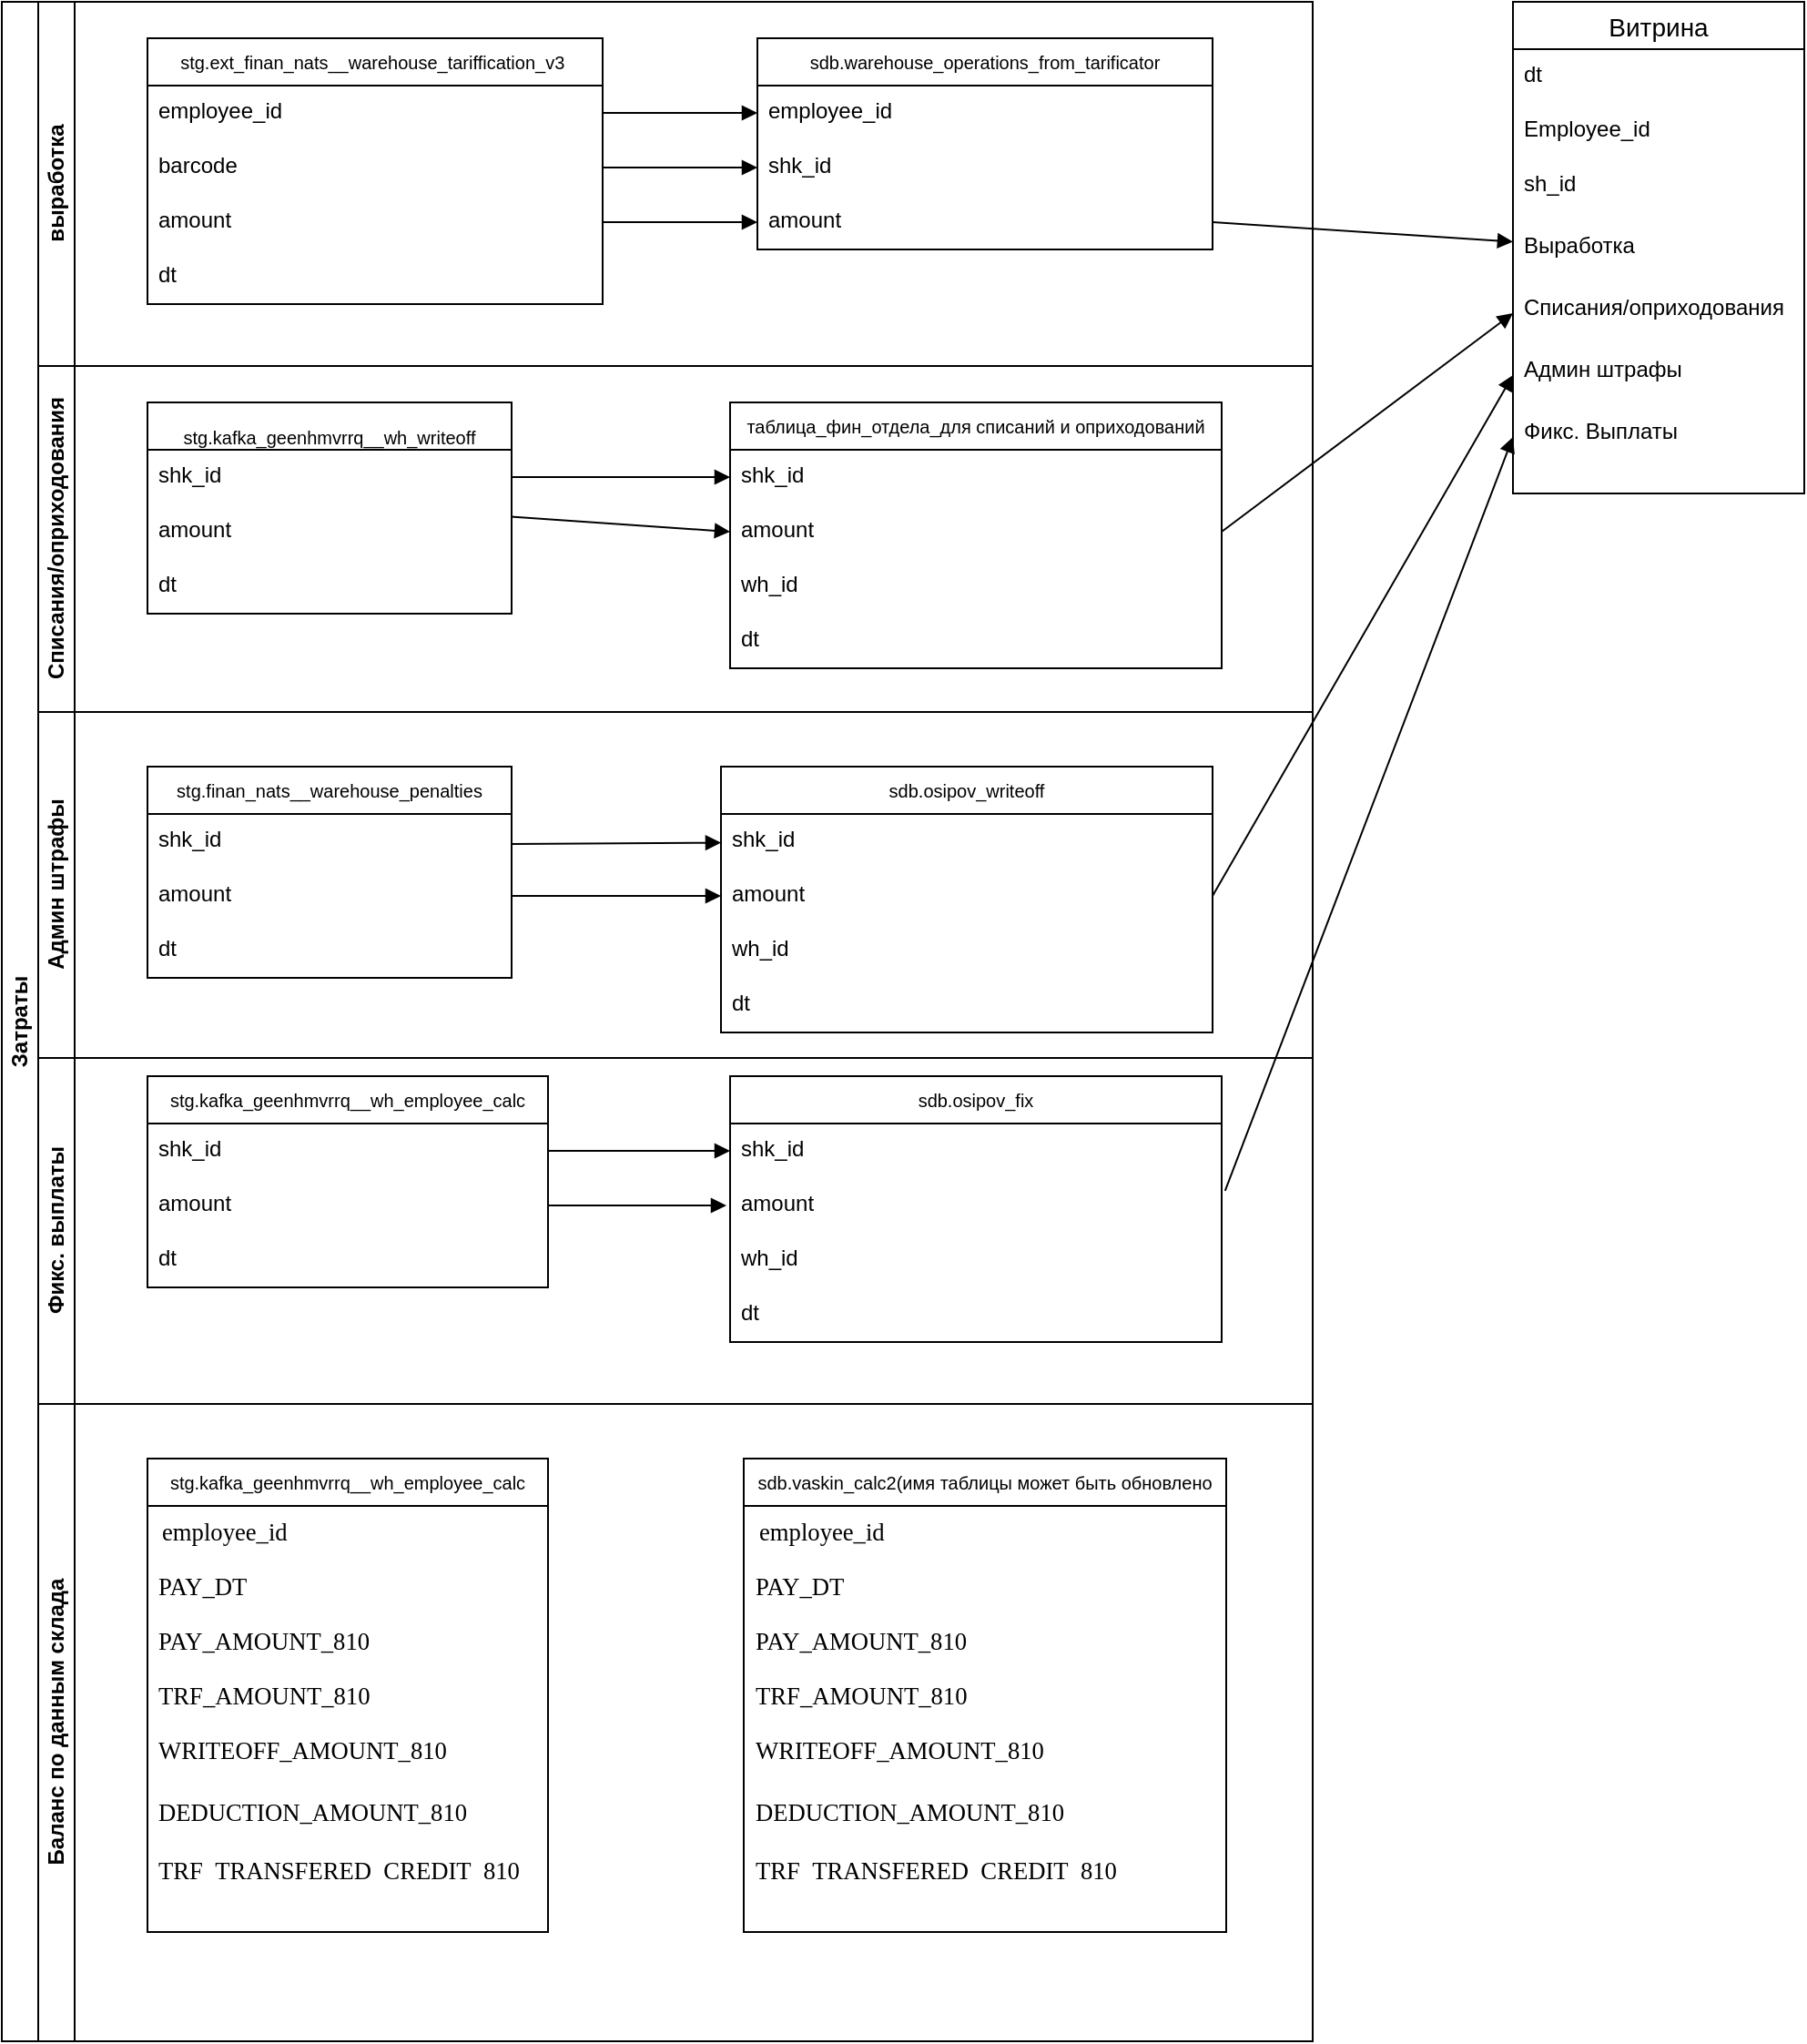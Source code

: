 <mxfile version="24.5.2" type="github">
  <diagram id="R2lEEEUBdFMjLlhIrx00" name="Page-1">
    <mxGraphModel dx="1179" dy="676" grid="1" gridSize="10" guides="1" tooltips="1" connect="1" arrows="1" fold="1" page="1" pageScale="1" pageWidth="850" pageHeight="1100" math="0" shadow="0" extFonts="Permanent Marker^https://fonts.googleapis.com/css?family=Permanent+Marker">
      <root>
        <mxCell id="0" />
        <mxCell id="1" parent="0" />
        <mxCell id="K0GeAyiJw5N1-BAhrHhz-19" value="Затраты" style="swimlane;html=1;childLayout=stackLayout;resizeParent=1;resizeParentMax=0;horizontal=0;startSize=20;horizontalStack=0;whiteSpace=wrap;" vertex="1" parent="1">
          <mxGeometry x="120" y="20" width="720" height="1120" as="geometry" />
        </mxCell>
        <mxCell id="K0GeAyiJw5N1-BAhrHhz-20" value="выработка" style="swimlane;html=1;startSize=20;horizontal=0;" vertex="1" parent="K0GeAyiJw5N1-BAhrHhz-19">
          <mxGeometry x="20" width="700" height="200" as="geometry" />
        </mxCell>
        <mxCell id="K0GeAyiJw5N1-BAhrHhz-23" value="stg.ext_finan_nats__warehouse_tariffication_v3 " style="swimlane;fontStyle=0;childLayout=stackLayout;horizontal=1;startSize=26;horizontalStack=0;resizeParent=1;resizeParentMax=0;resizeLast=0;collapsible=1;marginBottom=0;align=center;fontSize=10;" vertex="1" parent="K0GeAyiJw5N1-BAhrHhz-20">
          <mxGeometry x="60" y="20" width="250" height="146" as="geometry" />
        </mxCell>
        <mxCell id="K0GeAyiJw5N1-BAhrHhz-24" value="employee_id" style="text;strokeColor=none;fillColor=none;spacingLeft=4;spacingRight=4;overflow=hidden;rotatable=0;points=[[0,0.5],[1,0.5]];portConstraint=eastwest;fontSize=12;whiteSpace=wrap;html=1;" vertex="1" parent="K0GeAyiJw5N1-BAhrHhz-23">
          <mxGeometry y="26" width="250" height="30" as="geometry" />
        </mxCell>
        <mxCell id="K0GeAyiJw5N1-BAhrHhz-25" value="barcode" style="text;strokeColor=none;fillColor=none;spacingLeft=4;spacingRight=4;overflow=hidden;rotatable=0;points=[[0,0.5],[1,0.5]];portConstraint=eastwest;fontSize=12;whiteSpace=wrap;html=1;" vertex="1" parent="K0GeAyiJw5N1-BAhrHhz-23">
          <mxGeometry y="56" width="250" height="30" as="geometry" />
        </mxCell>
        <mxCell id="K0GeAyiJw5N1-BAhrHhz-26" value="amount" style="text;strokeColor=none;fillColor=none;spacingLeft=4;spacingRight=4;overflow=hidden;rotatable=0;points=[[0,0.5],[1,0.5]];portConstraint=eastwest;fontSize=12;whiteSpace=wrap;html=1;" vertex="1" parent="K0GeAyiJw5N1-BAhrHhz-23">
          <mxGeometry y="86" width="250" height="30" as="geometry" />
        </mxCell>
        <mxCell id="K0GeAyiJw5N1-BAhrHhz-58" value="dt" style="text;strokeColor=none;fillColor=none;spacingLeft=4;spacingRight=4;overflow=hidden;rotatable=0;points=[[0,0.5],[1,0.5]];portConstraint=eastwest;fontSize=12;whiteSpace=wrap;html=1;" vertex="1" parent="K0GeAyiJw5N1-BAhrHhz-23">
          <mxGeometry y="116" width="250" height="30" as="geometry" />
        </mxCell>
        <mxCell id="K0GeAyiJw5N1-BAhrHhz-35" value="sdb.warehouse_operations_from_tarificator" style="swimlane;fontStyle=0;childLayout=stackLayout;horizontal=1;startSize=26;horizontalStack=0;resizeParent=1;resizeParentMax=0;resizeLast=0;collapsible=1;marginBottom=0;align=center;fontSize=10;" vertex="1" parent="K0GeAyiJw5N1-BAhrHhz-20">
          <mxGeometry x="395" y="20" width="250" height="116" as="geometry" />
        </mxCell>
        <mxCell id="K0GeAyiJw5N1-BAhrHhz-36" value="employee_id" style="text;strokeColor=none;fillColor=none;spacingLeft=4;spacingRight=4;overflow=hidden;rotatable=0;points=[[0,0.5],[1,0.5]];portConstraint=eastwest;fontSize=12;whiteSpace=wrap;html=1;" vertex="1" parent="K0GeAyiJw5N1-BAhrHhz-35">
          <mxGeometry y="26" width="250" height="30" as="geometry" />
        </mxCell>
        <mxCell id="K0GeAyiJw5N1-BAhrHhz-37" value="shk_id" style="text;strokeColor=none;fillColor=none;spacingLeft=4;spacingRight=4;overflow=hidden;rotatable=0;points=[[0,0.5],[1,0.5]];portConstraint=eastwest;fontSize=12;whiteSpace=wrap;html=1;" vertex="1" parent="K0GeAyiJw5N1-BAhrHhz-35">
          <mxGeometry y="56" width="250" height="30" as="geometry" />
        </mxCell>
        <mxCell id="K0GeAyiJw5N1-BAhrHhz-38" value="amount" style="text;strokeColor=none;fillColor=none;spacingLeft=4;spacingRight=4;overflow=hidden;rotatable=0;points=[[0,0.5],[1,0.5]];portConstraint=eastwest;fontSize=12;whiteSpace=wrap;html=1;" vertex="1" parent="K0GeAyiJw5N1-BAhrHhz-35">
          <mxGeometry y="86" width="250" height="30" as="geometry" />
        </mxCell>
        <mxCell id="K0GeAyiJw5N1-BAhrHhz-39" value="" style="html=1;verticalAlign=bottom;endArrow=block;curved=0;rounded=0;" edge="1" parent="K0GeAyiJw5N1-BAhrHhz-20" source="K0GeAyiJw5N1-BAhrHhz-24" target="K0GeAyiJw5N1-BAhrHhz-36">
          <mxGeometry width="80" relative="1" as="geometry">
            <mxPoint x="310" y="60" as="sourcePoint" />
            <mxPoint x="390" y="60" as="targetPoint" />
          </mxGeometry>
        </mxCell>
        <mxCell id="K0GeAyiJw5N1-BAhrHhz-40" value="" style="html=1;verticalAlign=bottom;endArrow=block;curved=0;rounded=0;entryX=0;entryY=0.5;entryDx=0;entryDy=0;" edge="1" parent="K0GeAyiJw5N1-BAhrHhz-20" source="K0GeAyiJw5N1-BAhrHhz-25" target="K0GeAyiJw5N1-BAhrHhz-37">
          <mxGeometry width="80" relative="1" as="geometry">
            <mxPoint x="320" y="77.5" as="sourcePoint" />
            <mxPoint x="405" y="77.5" as="targetPoint" />
          </mxGeometry>
        </mxCell>
        <mxCell id="K0GeAyiJw5N1-BAhrHhz-41" value="" style="html=1;verticalAlign=bottom;endArrow=block;curved=0;rounded=0;" edge="1" parent="K0GeAyiJw5N1-BAhrHhz-20" source="K0GeAyiJw5N1-BAhrHhz-26" target="K0GeAyiJw5N1-BAhrHhz-38">
          <mxGeometry width="80" relative="1" as="geometry">
            <mxPoint x="320" y="101" as="sourcePoint" />
            <mxPoint x="405" y="101" as="targetPoint" />
          </mxGeometry>
        </mxCell>
        <mxCell id="K0GeAyiJw5N1-BAhrHhz-21" value="Списания/оприходования" style="swimlane;html=1;startSize=20;horizontal=0;" vertex="1" parent="K0GeAyiJw5N1-BAhrHhz-19">
          <mxGeometry x="20" y="200" width="700" height="190" as="geometry" />
        </mxCell>
        <mxCell id="K0GeAyiJw5N1-BAhrHhz-27" value="&#xa;  stg.kafka_geenhmvrrq__wh_writeoff" style="swimlane;fontStyle=0;childLayout=stackLayout;horizontal=1;startSize=26;horizontalStack=0;resizeParent=1;resizeParentMax=0;resizeLast=0;collapsible=1;marginBottom=0;align=center;fontSize=10;" vertex="1" parent="K0GeAyiJw5N1-BAhrHhz-21">
          <mxGeometry x="60" y="20" width="200" height="116" as="geometry" />
        </mxCell>
        <mxCell id="K0GeAyiJw5N1-BAhrHhz-28" value="shk_id" style="text;strokeColor=none;fillColor=none;spacingLeft=4;spacingRight=4;overflow=hidden;rotatable=0;points=[[0,0.5],[1,0.5]];portConstraint=eastwest;fontSize=12;whiteSpace=wrap;html=1;" vertex="1" parent="K0GeAyiJw5N1-BAhrHhz-27">
          <mxGeometry y="26" width="200" height="30" as="geometry" />
        </mxCell>
        <mxCell id="K0GeAyiJw5N1-BAhrHhz-29" value="amount" style="text;strokeColor=none;fillColor=none;spacingLeft=4;spacingRight=4;overflow=hidden;rotatable=0;points=[[0,0.5],[1,0.5]];portConstraint=eastwest;fontSize=12;whiteSpace=wrap;html=1;" vertex="1" parent="K0GeAyiJw5N1-BAhrHhz-27">
          <mxGeometry y="56" width="200" height="30" as="geometry" />
        </mxCell>
        <mxCell id="K0GeAyiJw5N1-BAhrHhz-59" value="dt" style="text;strokeColor=none;fillColor=none;spacingLeft=4;spacingRight=4;overflow=hidden;rotatable=0;points=[[0,0.5],[1,0.5]];portConstraint=eastwest;fontSize=12;whiteSpace=wrap;html=1;" vertex="1" parent="K0GeAyiJw5N1-BAhrHhz-27">
          <mxGeometry y="86" width="200" height="30" as="geometry" />
        </mxCell>
        <mxCell id="K0GeAyiJw5N1-BAhrHhz-42" value="таблица_фин_отдела_для списаний и оприходований" style="swimlane;fontStyle=0;childLayout=stackLayout;horizontal=1;startSize=26;horizontalStack=0;resizeParent=1;resizeParentMax=0;resizeLast=0;collapsible=1;marginBottom=0;align=center;fontSize=10;" vertex="1" parent="K0GeAyiJw5N1-BAhrHhz-21">
          <mxGeometry x="380" y="20" width="270" height="146" as="geometry" />
        </mxCell>
        <mxCell id="K0GeAyiJw5N1-BAhrHhz-43" value="shk_id" style="text;strokeColor=none;fillColor=none;spacingLeft=4;spacingRight=4;overflow=hidden;rotatable=0;points=[[0,0.5],[1,0.5]];portConstraint=eastwest;fontSize=12;whiteSpace=wrap;html=1;" vertex="1" parent="K0GeAyiJw5N1-BAhrHhz-42">
          <mxGeometry y="26" width="270" height="30" as="geometry" />
        </mxCell>
        <mxCell id="K0GeAyiJw5N1-BAhrHhz-46" value="amount" style="text;strokeColor=none;fillColor=none;spacingLeft=4;spacingRight=4;overflow=hidden;rotatable=0;points=[[0,0.5],[1,0.5]];portConstraint=eastwest;fontSize=12;whiteSpace=wrap;html=1;" vertex="1" parent="K0GeAyiJw5N1-BAhrHhz-42">
          <mxGeometry y="56" width="270" height="30" as="geometry" />
        </mxCell>
        <mxCell id="K0GeAyiJw5N1-BAhrHhz-66" value="wh_id" style="text;strokeColor=none;fillColor=none;spacingLeft=4;spacingRight=4;overflow=hidden;rotatable=0;points=[[0,0.5],[1,0.5]];portConstraint=eastwest;fontSize=12;whiteSpace=wrap;html=1;" vertex="1" parent="K0GeAyiJw5N1-BAhrHhz-42">
          <mxGeometry y="86" width="270" height="30" as="geometry" />
        </mxCell>
        <mxCell id="K0GeAyiJw5N1-BAhrHhz-98" value="dt" style="text;strokeColor=none;fillColor=none;spacingLeft=4;spacingRight=4;overflow=hidden;rotatable=0;points=[[0,0.5],[1,0.5]];portConstraint=eastwest;fontSize=12;whiteSpace=wrap;html=1;" vertex="1" parent="K0GeAyiJw5N1-BAhrHhz-42">
          <mxGeometry y="116" width="270" height="30" as="geometry" />
        </mxCell>
        <mxCell id="K0GeAyiJw5N1-BAhrHhz-50" value="" style="html=1;verticalAlign=bottom;endArrow=block;curved=0;rounded=0;entryX=0;entryY=0.5;entryDx=0;entryDy=0;" edge="1" parent="K0GeAyiJw5N1-BAhrHhz-21" source="K0GeAyiJw5N1-BAhrHhz-28" target="K0GeAyiJw5N1-BAhrHhz-43">
          <mxGeometry width="80" relative="1" as="geometry">
            <mxPoint x="270" y="62.5" as="sourcePoint" />
            <mxPoint x="355" y="62.5" as="targetPoint" />
          </mxGeometry>
        </mxCell>
        <mxCell id="K0GeAyiJw5N1-BAhrHhz-51" value="" style="html=1;verticalAlign=bottom;endArrow=block;curved=0;rounded=0;exitX=0.998;exitY=0.227;exitDx=0;exitDy=0;exitPerimeter=0;entryX=0;entryY=0.5;entryDx=0;entryDy=0;" edge="1" parent="K0GeAyiJw5N1-BAhrHhz-21" source="K0GeAyiJw5N1-BAhrHhz-29" target="K0GeAyiJw5N1-BAhrHhz-46">
          <mxGeometry width="80" relative="1" as="geometry">
            <mxPoint x="270" y="71" as="sourcePoint" />
            <mxPoint x="410" y="83" as="targetPoint" />
          </mxGeometry>
        </mxCell>
        <mxCell id="K0GeAyiJw5N1-BAhrHhz-22" value="Админ штрафы" style="swimlane;html=1;startSize=20;horizontal=0;" vertex="1" parent="K0GeAyiJw5N1-BAhrHhz-19">
          <mxGeometry x="20" y="390" width="700" height="190" as="geometry" />
        </mxCell>
        <mxCell id="K0GeAyiJw5N1-BAhrHhz-31" value="&#xa;  stg.finan_nats__warehouse_penalties&#xa;" style="swimlane;fontStyle=0;childLayout=stackLayout;horizontal=1;startSize=26;horizontalStack=0;resizeParent=1;resizeParentMax=0;resizeLast=0;collapsible=1;marginBottom=0;align=center;fontSize=10;" vertex="1" parent="K0GeAyiJw5N1-BAhrHhz-22">
          <mxGeometry x="60" y="30" width="200" height="116" as="geometry" />
        </mxCell>
        <mxCell id="K0GeAyiJw5N1-BAhrHhz-32" value="shk_id" style="text;strokeColor=none;fillColor=none;spacingLeft=4;spacingRight=4;overflow=hidden;rotatable=0;points=[[0,0.5],[1,0.5]];portConstraint=eastwest;fontSize=12;whiteSpace=wrap;html=1;" vertex="1" parent="K0GeAyiJw5N1-BAhrHhz-31">
          <mxGeometry y="26" width="200" height="30" as="geometry" />
        </mxCell>
        <mxCell id="K0GeAyiJw5N1-BAhrHhz-33" value="amount" style="text;strokeColor=none;fillColor=none;spacingLeft=4;spacingRight=4;overflow=hidden;rotatable=0;points=[[0,0.5],[1,0.5]];portConstraint=eastwest;fontSize=12;whiteSpace=wrap;html=1;" vertex="1" parent="K0GeAyiJw5N1-BAhrHhz-31">
          <mxGeometry y="56" width="200" height="30" as="geometry" />
        </mxCell>
        <mxCell id="K0GeAyiJw5N1-BAhrHhz-60" value="dt" style="text;strokeColor=none;fillColor=none;spacingLeft=4;spacingRight=4;overflow=hidden;rotatable=0;points=[[0,0.5],[1,0.5]];portConstraint=eastwest;fontSize=12;whiteSpace=wrap;html=1;" vertex="1" parent="K0GeAyiJw5N1-BAhrHhz-31">
          <mxGeometry y="86" width="200" height="30" as="geometry" />
        </mxCell>
        <mxCell id="K0GeAyiJw5N1-BAhrHhz-47" value="sdb.osipov_writeoff" style="swimlane;fontStyle=0;childLayout=stackLayout;horizontal=1;startSize=26;horizontalStack=0;resizeParent=1;resizeParentMax=0;resizeLast=0;collapsible=1;marginBottom=0;align=center;fontSize=10;" vertex="1" parent="K0GeAyiJw5N1-BAhrHhz-22">
          <mxGeometry x="375" y="30" width="270" height="146" as="geometry" />
        </mxCell>
        <mxCell id="K0GeAyiJw5N1-BAhrHhz-48" value="shk_id" style="text;strokeColor=none;fillColor=none;spacingLeft=4;spacingRight=4;overflow=hidden;rotatable=0;points=[[0,0.5],[1,0.5]];portConstraint=eastwest;fontSize=12;whiteSpace=wrap;html=1;" vertex="1" parent="K0GeAyiJw5N1-BAhrHhz-47">
          <mxGeometry y="26" width="270" height="30" as="geometry" />
        </mxCell>
        <mxCell id="K0GeAyiJw5N1-BAhrHhz-49" value="amount" style="text;strokeColor=none;fillColor=none;spacingLeft=4;spacingRight=4;overflow=hidden;rotatable=0;points=[[0,0.5],[1,0.5]];portConstraint=eastwest;fontSize=12;whiteSpace=wrap;html=1;" vertex="1" parent="K0GeAyiJw5N1-BAhrHhz-47">
          <mxGeometry y="56" width="270" height="30" as="geometry" />
        </mxCell>
        <mxCell id="K0GeAyiJw5N1-BAhrHhz-68" value="wh_id" style="text;strokeColor=none;fillColor=none;spacingLeft=4;spacingRight=4;overflow=hidden;rotatable=0;points=[[0,0.5],[1,0.5]];portConstraint=eastwest;fontSize=12;whiteSpace=wrap;html=1;" vertex="1" parent="K0GeAyiJw5N1-BAhrHhz-47">
          <mxGeometry y="86" width="270" height="30" as="geometry" />
        </mxCell>
        <mxCell id="K0GeAyiJw5N1-BAhrHhz-97" value="dt" style="text;strokeColor=none;fillColor=none;spacingLeft=4;spacingRight=4;overflow=hidden;rotatable=0;points=[[0,0.5],[1,0.5]];portConstraint=eastwest;fontSize=12;whiteSpace=wrap;html=1;" vertex="1" parent="K0GeAyiJw5N1-BAhrHhz-47">
          <mxGeometry y="116" width="270" height="30" as="geometry" />
        </mxCell>
        <mxCell id="K0GeAyiJw5N1-BAhrHhz-52" value="" style="html=1;verticalAlign=bottom;endArrow=block;curved=0;rounded=0;" edge="1" parent="K0GeAyiJw5N1-BAhrHhz-22" target="K0GeAyiJw5N1-BAhrHhz-48">
          <mxGeometry width="80" relative="1" as="geometry">
            <mxPoint x="260" y="72.5" as="sourcePoint" />
            <mxPoint x="370" y="73" as="targetPoint" />
          </mxGeometry>
        </mxCell>
        <mxCell id="K0GeAyiJw5N1-BAhrHhz-53" value="" style="html=1;verticalAlign=bottom;endArrow=block;curved=0;rounded=0;exitX=1;exitY=0.5;exitDx=0;exitDy=0;entryX=0;entryY=0.5;entryDx=0;entryDy=0;" edge="1" parent="K0GeAyiJw5N1-BAhrHhz-22" source="K0GeAyiJw5N1-BAhrHhz-33" target="K0GeAyiJw5N1-BAhrHhz-49">
          <mxGeometry width="80" relative="1" as="geometry">
            <mxPoint x="270" y="-97" as="sourcePoint" />
            <mxPoint x="390" y="-89" as="targetPoint" />
          </mxGeometry>
        </mxCell>
        <mxCell id="K0GeAyiJw5N1-BAhrHhz-67" value="Фикс. выплаты" style="swimlane;html=1;startSize=20;horizontal=0;" vertex="1" parent="K0GeAyiJw5N1-BAhrHhz-19">
          <mxGeometry x="20" y="580" width="700" height="190" as="geometry" />
        </mxCell>
        <mxCell id="K0GeAyiJw5N1-BAhrHhz-99" value="Баланс по данным склада" style="swimlane;html=1;startSize=20;horizontal=0;" vertex="1" parent="K0GeAyiJw5N1-BAhrHhz-19">
          <mxGeometry x="20" y="770" width="700" height="350" as="geometry" />
        </mxCell>
        <mxCell id="K0GeAyiJw5N1-BAhrHhz-110" value="sdb.vaskin_calc2(имя таблицы может быть обновлено" style="swimlane;fontStyle=0;childLayout=stackLayout;horizontal=1;startSize=26;horizontalStack=0;resizeParent=1;resizeParentMax=0;resizeLast=0;collapsible=1;marginBottom=0;align=center;fontSize=10;" vertex="1" parent="K0GeAyiJw5N1-BAhrHhz-99">
          <mxGeometry x="387.5" y="30" width="265" height="260" as="geometry" />
        </mxCell>
        <mxCell id="K0GeAyiJw5N1-BAhrHhz-111" value="&lt;div style=&quot;background-color:#ffffff;padding:0px 0px 0px 2px;&quot;&gt;&lt;div style=&quot;font-family: Consolas; font-size: 10pt; white-space: pre;&quot;&gt;&lt;p style=&quot;margin:0;&quot;&gt;employee_id &lt;/p&gt;&lt;p style=&quot;margin:0;&quot;&gt;&lt;br&gt;&lt;/p&gt;&lt;/div&gt;&lt;/div&gt;" style="text;strokeColor=none;fillColor=none;spacingLeft=4;spacingRight=4;overflow=hidden;rotatable=0;points=[[0,0.5],[1,0.5]];portConstraint=eastwest;fontSize=12;whiteSpace=wrap;html=1;" vertex="1" parent="K0GeAyiJw5N1-BAhrHhz-110">
          <mxGeometry y="26" width="265" height="30" as="geometry" />
        </mxCell>
        <mxCell id="K0GeAyiJw5N1-BAhrHhz-112" value="&lt;span style=&quot;font-family: Consolas; font-size: 13.333px; white-space: pre; background-color: rgb(255, 255, 255);&quot;&gt;PAY_DT&lt;/span&gt;" style="text;strokeColor=none;fillColor=none;spacingLeft=4;spacingRight=4;overflow=hidden;rotatable=0;points=[[0,0.5],[1,0.5]];portConstraint=eastwest;fontSize=12;whiteSpace=wrap;html=1;" vertex="1" parent="K0GeAyiJw5N1-BAhrHhz-110">
          <mxGeometry y="56" width="265" height="30" as="geometry" />
        </mxCell>
        <mxCell id="K0GeAyiJw5N1-BAhrHhz-113" value="&lt;span style=&quot;font-family: Consolas; font-size: 13.333px; white-space: pre; background-color: rgb(255, 255, 255);&quot;&gt;PAY_AMOUNT_810&lt;/span&gt;" style="text;strokeColor=none;fillColor=none;spacingLeft=4;spacingRight=4;overflow=hidden;rotatable=0;points=[[0,0.5],[1,0.5]];portConstraint=eastwest;fontSize=12;whiteSpace=wrap;html=1;" vertex="1" parent="K0GeAyiJw5N1-BAhrHhz-110">
          <mxGeometry y="86" width="265" height="30" as="geometry" />
        </mxCell>
        <mxCell id="K0GeAyiJw5N1-BAhrHhz-114" value="&lt;span style=&quot;font-family: Consolas; font-size: 13.333px; white-space: pre; background-color: rgb(255, 255, 255);&quot;&gt;TRF_AMOUNT_810&lt;/span&gt;" style="text;strokeColor=none;fillColor=none;spacingLeft=4;spacingRight=4;overflow=hidden;rotatable=0;points=[[0,0.5],[1,0.5]];portConstraint=eastwest;fontSize=12;whiteSpace=wrap;html=1;" vertex="1" parent="K0GeAyiJw5N1-BAhrHhz-110">
          <mxGeometry y="116" width="265" height="30" as="geometry" />
        </mxCell>
        <mxCell id="K0GeAyiJw5N1-BAhrHhz-115" value="&lt;span style=&quot;color: rgb(0, 0, 0); font-family: Consolas; font-size: 13.333px; font-style: normal; font-variant-ligatures: normal; font-variant-caps: normal; font-weight: 400; letter-spacing: normal; orphans: 2; text-align: left; text-indent: 0px; text-transform: none; widows: 2; word-spacing: 0px; -webkit-text-stroke-width: 0px; white-space: pre; background-color: rgb(255, 255, 255); text-decoration-thickness: initial; text-decoration-style: initial; text-decoration-color: initial; display: inline !important; float: none;&quot;&gt;WRITEOFF_AMOUNT_810&lt;/span&gt;" style="text;strokeColor=none;fillColor=none;spacingLeft=4;spacingRight=4;overflow=hidden;rotatable=0;points=[[0,0.5],[1,0.5]];portConstraint=eastwest;fontSize=12;whiteSpace=wrap;html=1;" vertex="1" parent="K0GeAyiJw5N1-BAhrHhz-110">
          <mxGeometry y="146" width="265" height="34" as="geometry" />
        </mxCell>
        <mxCell id="K0GeAyiJw5N1-BAhrHhz-116" value="&lt;span style=&quot;font-family: Consolas; font-size: 13.333px; white-space: pre; background-color: rgb(255, 255, 255);&quot;&gt;DEDUCTION_AMOUNT_810&lt;/span&gt;" style="text;strokeColor=none;fillColor=none;spacingLeft=4;spacingRight=4;overflow=hidden;rotatable=0;points=[[0,0.5],[1,0.5]];portConstraint=eastwest;fontSize=12;whiteSpace=wrap;html=1;" vertex="1" parent="K0GeAyiJw5N1-BAhrHhz-110">
          <mxGeometry y="180" width="265" height="32" as="geometry" />
        </mxCell>
        <mxCell id="K0GeAyiJw5N1-BAhrHhz-117" value="&lt;span style=&quot;font-family: Consolas; font-size: 13.333px; white-space: pre; background-color: rgb(255, 255, 255);&quot;&gt;TRF_TRANSFERED_CREDIT_810&lt;/span&gt;" style="text;strokeColor=none;fillColor=none;spacingLeft=4;spacingRight=4;overflow=hidden;rotatable=0;points=[[0,0.5],[1,0.5]];portConstraint=eastwest;fontSize=12;whiteSpace=wrap;html=1;" vertex="1" parent="K0GeAyiJw5N1-BAhrHhz-110">
          <mxGeometry y="212" width="265" height="16" as="geometry" />
        </mxCell>
        <mxCell id="K0GeAyiJw5N1-BAhrHhz-118" style="text;strokeColor=none;fillColor=none;spacingLeft=4;spacingRight=4;overflow=hidden;rotatable=0;points=[[0,0.5],[1,0.5]];portConstraint=eastwest;fontSize=12;whiteSpace=wrap;html=1;" vertex="1" parent="K0GeAyiJw5N1-BAhrHhz-110">
          <mxGeometry y="228" width="265" height="16" as="geometry" />
        </mxCell>
        <mxCell id="K0GeAyiJw5N1-BAhrHhz-119" style="text;strokeColor=none;fillColor=none;spacingLeft=4;spacingRight=4;overflow=hidden;rotatable=0;points=[[0,0.5],[1,0.5]];portConstraint=eastwest;fontSize=12;whiteSpace=wrap;html=1;" vertex="1" parent="K0GeAyiJw5N1-BAhrHhz-110">
          <mxGeometry y="244" width="265" height="16" as="geometry" />
        </mxCell>
        <mxCell id="K0GeAyiJw5N1-BAhrHhz-54" value="Витрина" style="swimlane;fontStyle=0;childLayout=stackLayout;horizontal=1;startSize=26;horizontalStack=0;resizeParent=1;resizeParentMax=0;resizeLast=0;collapsible=1;marginBottom=0;align=center;fontSize=14;" vertex="1" parent="1">
          <mxGeometry x="950" y="20" width="160" height="270" as="geometry" />
        </mxCell>
        <mxCell id="K0GeAyiJw5N1-BAhrHhz-55" value="dt" style="text;strokeColor=none;fillColor=none;spacingLeft=4;spacingRight=4;overflow=hidden;rotatable=0;points=[[0,0.5],[1,0.5]];portConstraint=eastwest;fontSize=12;whiteSpace=wrap;html=1;" vertex="1" parent="K0GeAyiJw5N1-BAhrHhz-54">
          <mxGeometry y="26" width="160" height="30" as="geometry" />
        </mxCell>
        <mxCell id="K0GeAyiJw5N1-BAhrHhz-56" value="Employee_id" style="text;strokeColor=none;fillColor=none;spacingLeft=4;spacingRight=4;overflow=hidden;rotatable=0;points=[[0,0.5],[1,0.5]];portConstraint=eastwest;fontSize=12;whiteSpace=wrap;html=1;" vertex="1" parent="K0GeAyiJw5N1-BAhrHhz-54">
          <mxGeometry y="56" width="160" height="30" as="geometry" />
        </mxCell>
        <mxCell id="K0GeAyiJw5N1-BAhrHhz-57" value="sh_id" style="text;strokeColor=none;fillColor=none;spacingLeft=4;spacingRight=4;overflow=hidden;rotatable=0;points=[[0,0.5],[1,0.5]];portConstraint=eastwest;fontSize=12;whiteSpace=wrap;html=1;" vertex="1" parent="K0GeAyiJw5N1-BAhrHhz-54">
          <mxGeometry y="86" width="160" height="34" as="geometry" />
        </mxCell>
        <mxCell id="K0GeAyiJw5N1-BAhrHhz-63" value="Выработка" style="text;strokeColor=none;fillColor=none;spacingLeft=4;spacingRight=4;overflow=hidden;rotatable=0;points=[[0,0.5],[1,0.5]];portConstraint=eastwest;fontSize=12;whiteSpace=wrap;html=1;" vertex="1" parent="K0GeAyiJw5N1-BAhrHhz-54">
          <mxGeometry y="120" width="160" height="34" as="geometry" />
        </mxCell>
        <mxCell id="K0GeAyiJw5N1-BAhrHhz-64" value="Списания/оприходования" style="text;strokeColor=none;fillColor=none;spacingLeft=4;spacingRight=4;overflow=hidden;rotatable=0;points=[[0,0.5],[1,0.5]];portConstraint=eastwest;fontSize=12;whiteSpace=wrap;html=1;" vertex="1" parent="K0GeAyiJw5N1-BAhrHhz-54">
          <mxGeometry y="154" width="160" height="34" as="geometry" />
        </mxCell>
        <mxCell id="K0GeAyiJw5N1-BAhrHhz-86" value="Админ штрафы" style="text;strokeColor=none;fillColor=none;spacingLeft=4;spacingRight=4;overflow=hidden;rotatable=0;points=[[0,0.5],[1,0.5]];portConstraint=eastwest;fontSize=12;whiteSpace=wrap;html=1;" vertex="1" parent="K0GeAyiJw5N1-BAhrHhz-54">
          <mxGeometry y="188" width="160" height="34" as="geometry" />
        </mxCell>
        <mxCell id="K0GeAyiJw5N1-BAhrHhz-74" value="Фикс. Выплаты" style="text;strokeColor=none;fillColor=none;spacingLeft=4;spacingRight=4;overflow=hidden;rotatable=0;points=[[0,0.5],[1,0.5]];portConstraint=eastwest;fontSize=12;whiteSpace=wrap;html=1;" vertex="1" parent="K0GeAyiJw5N1-BAhrHhz-54">
          <mxGeometry y="222" width="160" height="34" as="geometry" />
        </mxCell>
        <mxCell id="K0GeAyiJw5N1-BAhrHhz-73" style="text;strokeColor=none;fillColor=none;spacingLeft=4;spacingRight=4;overflow=hidden;rotatable=0;points=[[0,0.5],[1,0.5]];portConstraint=eastwest;fontSize=12;whiteSpace=wrap;html=1;" vertex="1" parent="K0GeAyiJw5N1-BAhrHhz-54">
          <mxGeometry y="256" width="160" height="14" as="geometry" />
        </mxCell>
        <mxCell id="K0GeAyiJw5N1-BAhrHhz-69" value="stg.kafka_geenhmvrrq__wh_employee_calc" style="swimlane;fontStyle=0;childLayout=stackLayout;horizontal=1;startSize=26;horizontalStack=0;resizeParent=1;resizeParentMax=0;resizeLast=0;collapsible=1;marginBottom=0;align=center;fontSize=10;" vertex="1" parent="1">
          <mxGeometry x="200" y="610" width="220" height="116" as="geometry" />
        </mxCell>
        <mxCell id="K0GeAyiJw5N1-BAhrHhz-70" value="shk_id" style="text;strokeColor=none;fillColor=none;spacingLeft=4;spacingRight=4;overflow=hidden;rotatable=0;points=[[0,0.5],[1,0.5]];portConstraint=eastwest;fontSize=12;whiteSpace=wrap;html=1;" vertex="1" parent="K0GeAyiJw5N1-BAhrHhz-69">
          <mxGeometry y="26" width="220" height="30" as="geometry" />
        </mxCell>
        <mxCell id="K0GeAyiJw5N1-BAhrHhz-71" value="amount" style="text;strokeColor=none;fillColor=none;spacingLeft=4;spacingRight=4;overflow=hidden;rotatable=0;points=[[0,0.5],[1,0.5]];portConstraint=eastwest;fontSize=12;whiteSpace=wrap;html=1;" vertex="1" parent="K0GeAyiJw5N1-BAhrHhz-69">
          <mxGeometry y="56" width="220" height="30" as="geometry" />
        </mxCell>
        <mxCell id="K0GeAyiJw5N1-BAhrHhz-72" value="dt" style="text;strokeColor=none;fillColor=none;spacingLeft=4;spacingRight=4;overflow=hidden;rotatable=0;points=[[0,0.5],[1,0.5]];portConstraint=eastwest;fontSize=12;whiteSpace=wrap;html=1;" vertex="1" parent="K0GeAyiJw5N1-BAhrHhz-69">
          <mxGeometry y="86" width="220" height="30" as="geometry" />
        </mxCell>
        <mxCell id="K0GeAyiJw5N1-BAhrHhz-84" value="" style="html=1;verticalAlign=bottom;endArrow=block;curved=0;rounded=0;exitX=1;exitY=0.5;exitDx=0;exitDy=0;" edge="1" parent="1" source="K0GeAyiJw5N1-BAhrHhz-38" target="K0GeAyiJw5N1-BAhrHhz-63">
          <mxGeometry width="80" relative="1" as="geometry">
            <mxPoint x="460" y="151" as="sourcePoint" />
            <mxPoint x="545" y="151" as="targetPoint" />
          </mxGeometry>
        </mxCell>
        <mxCell id="K0GeAyiJw5N1-BAhrHhz-85" value="" style="html=1;verticalAlign=bottom;endArrow=block;curved=0;rounded=0;entryX=0;entryY=0.5;entryDx=0;entryDy=0;exitX=1;exitY=0.5;exitDx=0;exitDy=0;" edge="1" parent="1" source="K0GeAyiJw5N1-BAhrHhz-46" target="K0GeAyiJw5N1-BAhrHhz-64">
          <mxGeometry width="80" relative="1" as="geometry">
            <mxPoint x="795" y="151" as="sourcePoint" />
            <mxPoint x="1160" y="164" as="targetPoint" />
          </mxGeometry>
        </mxCell>
        <mxCell id="K0GeAyiJw5N1-BAhrHhz-87" value="" style="html=1;verticalAlign=bottom;endArrow=block;curved=0;rounded=0;entryX=0;entryY=0.5;entryDx=0;entryDy=0;exitX=1;exitY=0.5;exitDx=0;exitDy=0;" edge="1" parent="1" source="K0GeAyiJw5N1-BAhrHhz-49" target="K0GeAyiJw5N1-BAhrHhz-86">
          <mxGeometry width="80" relative="1" as="geometry">
            <mxPoint x="800" y="321" as="sourcePoint" />
            <mxPoint x="1160" y="201" as="targetPoint" />
          </mxGeometry>
        </mxCell>
        <mxCell id="K0GeAyiJw5N1-BAhrHhz-88" value="sdb.osipov_fix" style="swimlane;fontStyle=0;childLayout=stackLayout;horizontal=1;startSize=26;horizontalStack=0;resizeParent=1;resizeParentMax=0;resizeLast=0;collapsible=1;marginBottom=0;align=center;fontSize=10;" vertex="1" parent="1">
          <mxGeometry x="520" y="610" width="270" height="146" as="geometry" />
        </mxCell>
        <mxCell id="K0GeAyiJw5N1-BAhrHhz-89" value="shk_id" style="text;strokeColor=none;fillColor=none;spacingLeft=4;spacingRight=4;overflow=hidden;rotatable=0;points=[[0,0.5],[1,0.5]];portConstraint=eastwest;fontSize=12;whiteSpace=wrap;html=1;" vertex="1" parent="K0GeAyiJw5N1-BAhrHhz-88">
          <mxGeometry y="26" width="270" height="30" as="geometry" />
        </mxCell>
        <mxCell id="K0GeAyiJw5N1-BAhrHhz-90" value="amount" style="text;strokeColor=none;fillColor=none;spacingLeft=4;spacingRight=4;overflow=hidden;rotatable=0;points=[[0,0.5],[1,0.5]];portConstraint=eastwest;fontSize=12;whiteSpace=wrap;html=1;" vertex="1" parent="K0GeAyiJw5N1-BAhrHhz-88">
          <mxGeometry y="56" width="270" height="30" as="geometry" />
        </mxCell>
        <mxCell id="K0GeAyiJw5N1-BAhrHhz-91" value="wh_id" style="text;strokeColor=none;fillColor=none;spacingLeft=4;spacingRight=4;overflow=hidden;rotatable=0;points=[[0,0.5],[1,0.5]];portConstraint=eastwest;fontSize=12;whiteSpace=wrap;html=1;" vertex="1" parent="K0GeAyiJw5N1-BAhrHhz-88">
          <mxGeometry y="86" width="270" height="30" as="geometry" />
        </mxCell>
        <mxCell id="K0GeAyiJw5N1-BAhrHhz-96" value="dt" style="text;strokeColor=none;fillColor=none;spacingLeft=4;spacingRight=4;overflow=hidden;rotatable=0;points=[[0,0.5],[1,0.5]];portConstraint=eastwest;fontSize=12;whiteSpace=wrap;html=1;" vertex="1" parent="K0GeAyiJw5N1-BAhrHhz-88">
          <mxGeometry y="116" width="270" height="30" as="geometry" />
        </mxCell>
        <mxCell id="K0GeAyiJw5N1-BAhrHhz-93" value="" style="html=1;verticalAlign=bottom;endArrow=block;curved=0;rounded=0;entryX=0;entryY=0.5;entryDx=0;entryDy=0;exitX=1.007;exitY=0.231;exitDx=0;exitDy=0;exitPerimeter=0;" edge="1" parent="1" source="K0GeAyiJw5N1-BAhrHhz-90" target="K0GeAyiJw5N1-BAhrHhz-74">
          <mxGeometry width="80" relative="1" as="geometry">
            <mxPoint x="795" y="521" as="sourcePoint" />
            <mxPoint x="1160" y="235" as="targetPoint" />
          </mxGeometry>
        </mxCell>
        <mxCell id="K0GeAyiJw5N1-BAhrHhz-94" value="" style="html=1;verticalAlign=bottom;endArrow=block;curved=0;rounded=0;entryX=0;entryY=0.5;entryDx=0;entryDy=0;" edge="1" parent="1" source="K0GeAyiJw5N1-BAhrHhz-70" target="K0GeAyiJw5N1-BAhrHhz-89">
          <mxGeometry width="80" relative="1" as="geometry">
            <mxPoint x="410" y="521" as="sourcePoint" />
            <mxPoint x="525" y="521" as="targetPoint" />
            <Array as="points" />
          </mxGeometry>
        </mxCell>
        <mxCell id="K0GeAyiJw5N1-BAhrHhz-95" value="" style="html=1;verticalAlign=bottom;endArrow=block;curved=0;rounded=0;" edge="1" parent="1" source="K0GeAyiJw5N1-BAhrHhz-71">
          <mxGeometry width="80" relative="1" as="geometry">
            <mxPoint x="430" y="661" as="sourcePoint" />
            <mxPoint x="518" y="681" as="targetPoint" />
            <Array as="points" />
          </mxGeometry>
        </mxCell>
        <mxCell id="K0GeAyiJw5N1-BAhrHhz-100" value="stg.kafka_geenhmvrrq__wh_employee_calc" style="swimlane;fontStyle=0;childLayout=stackLayout;horizontal=1;startSize=26;horizontalStack=0;resizeParent=1;resizeParentMax=0;resizeLast=0;collapsible=1;marginBottom=0;align=center;fontSize=10;" vertex="1" parent="1">
          <mxGeometry x="200" y="820" width="220" height="260" as="geometry" />
        </mxCell>
        <mxCell id="K0GeAyiJw5N1-BAhrHhz-101" value="&lt;div style=&quot;background-color:#ffffff;padding:0px 0px 0px 2px;&quot;&gt;&lt;div style=&quot;font-family: Consolas; font-size: 10pt; white-space: pre;&quot;&gt;&lt;p style=&quot;margin:0;&quot;&gt;employee_id &lt;/p&gt;&lt;p style=&quot;margin:0;&quot;&gt;&lt;br&gt;&lt;/p&gt;&lt;/div&gt;&lt;/div&gt;" style="text;strokeColor=none;fillColor=none;spacingLeft=4;spacingRight=4;overflow=hidden;rotatable=0;points=[[0,0.5],[1,0.5]];portConstraint=eastwest;fontSize=12;whiteSpace=wrap;html=1;" vertex="1" parent="K0GeAyiJw5N1-BAhrHhz-100">
          <mxGeometry y="26" width="220" height="30" as="geometry" />
        </mxCell>
        <mxCell id="K0GeAyiJw5N1-BAhrHhz-102" value="&lt;span style=&quot;font-family: Consolas; font-size: 13.333px; white-space: pre; background-color: rgb(255, 255, 255);&quot;&gt;PAY_DT&lt;/span&gt;" style="text;strokeColor=none;fillColor=none;spacingLeft=4;spacingRight=4;overflow=hidden;rotatable=0;points=[[0,0.5],[1,0.5]];portConstraint=eastwest;fontSize=12;whiteSpace=wrap;html=1;" vertex="1" parent="K0GeAyiJw5N1-BAhrHhz-100">
          <mxGeometry y="56" width="220" height="30" as="geometry" />
        </mxCell>
        <mxCell id="K0GeAyiJw5N1-BAhrHhz-103" value="&lt;span style=&quot;font-family: Consolas; font-size: 13.333px; white-space: pre; background-color: rgb(255, 255, 255);&quot;&gt;PAY_AMOUNT_810&lt;/span&gt;" style="text;strokeColor=none;fillColor=none;spacingLeft=4;spacingRight=4;overflow=hidden;rotatable=0;points=[[0,0.5],[1,0.5]];portConstraint=eastwest;fontSize=12;whiteSpace=wrap;html=1;" vertex="1" parent="K0GeAyiJw5N1-BAhrHhz-100">
          <mxGeometry y="86" width="220" height="30" as="geometry" />
        </mxCell>
        <mxCell id="K0GeAyiJw5N1-BAhrHhz-104" value="&lt;span style=&quot;font-family: Consolas; font-size: 13.333px; white-space: pre; background-color: rgb(255, 255, 255);&quot;&gt;TRF_AMOUNT_810&lt;/span&gt;" style="text;strokeColor=none;fillColor=none;spacingLeft=4;spacingRight=4;overflow=hidden;rotatable=0;points=[[0,0.5],[1,0.5]];portConstraint=eastwest;fontSize=12;whiteSpace=wrap;html=1;" vertex="1" parent="K0GeAyiJw5N1-BAhrHhz-100">
          <mxGeometry y="116" width="220" height="30" as="geometry" />
        </mxCell>
        <mxCell id="K0GeAyiJw5N1-BAhrHhz-105" value="&lt;span style=&quot;color: rgb(0, 0, 0); font-family: Consolas; font-size: 13.333px; font-style: normal; font-variant-ligatures: normal; font-variant-caps: normal; font-weight: 400; letter-spacing: normal; orphans: 2; text-align: left; text-indent: 0px; text-transform: none; widows: 2; word-spacing: 0px; -webkit-text-stroke-width: 0px; white-space: pre; background-color: rgb(255, 255, 255); text-decoration-thickness: initial; text-decoration-style: initial; text-decoration-color: initial; display: inline !important; float: none;&quot;&gt;WRITEOFF_AMOUNT_810&lt;/span&gt;" style="text;strokeColor=none;fillColor=none;spacingLeft=4;spacingRight=4;overflow=hidden;rotatable=0;points=[[0,0.5],[1,0.5]];portConstraint=eastwest;fontSize=12;whiteSpace=wrap;html=1;" vertex="1" parent="K0GeAyiJw5N1-BAhrHhz-100">
          <mxGeometry y="146" width="220" height="34" as="geometry" />
        </mxCell>
        <mxCell id="K0GeAyiJw5N1-BAhrHhz-108" value="&lt;span style=&quot;font-family: Consolas; font-size: 13.333px; white-space: pre; background-color: rgb(255, 255, 255);&quot;&gt;DEDUCTION_AMOUNT_810&lt;/span&gt;" style="text;strokeColor=none;fillColor=none;spacingLeft=4;spacingRight=4;overflow=hidden;rotatable=0;points=[[0,0.5],[1,0.5]];portConstraint=eastwest;fontSize=12;whiteSpace=wrap;html=1;" vertex="1" parent="K0GeAyiJw5N1-BAhrHhz-100">
          <mxGeometry y="180" width="220" height="32" as="geometry" />
        </mxCell>
        <mxCell id="K0GeAyiJw5N1-BAhrHhz-109" value="&lt;span style=&quot;font-family: Consolas; font-size: 13.333px; white-space: pre; background-color: rgb(255, 255, 255);&quot;&gt;TRF_TRANSFERED_CREDIT_810&lt;/span&gt;" style="text;strokeColor=none;fillColor=none;spacingLeft=4;spacingRight=4;overflow=hidden;rotatable=0;points=[[0,0.5],[1,0.5]];portConstraint=eastwest;fontSize=12;whiteSpace=wrap;html=1;" vertex="1" parent="K0GeAyiJw5N1-BAhrHhz-100">
          <mxGeometry y="212" width="220" height="16" as="geometry" />
        </mxCell>
        <mxCell id="K0GeAyiJw5N1-BAhrHhz-107" style="text;strokeColor=none;fillColor=none;spacingLeft=4;spacingRight=4;overflow=hidden;rotatable=0;points=[[0,0.5],[1,0.5]];portConstraint=eastwest;fontSize=12;whiteSpace=wrap;html=1;" vertex="1" parent="K0GeAyiJw5N1-BAhrHhz-100">
          <mxGeometry y="228" width="220" height="16" as="geometry" />
        </mxCell>
        <mxCell id="K0GeAyiJw5N1-BAhrHhz-106" style="text;strokeColor=none;fillColor=none;spacingLeft=4;spacingRight=4;overflow=hidden;rotatable=0;points=[[0,0.5],[1,0.5]];portConstraint=eastwest;fontSize=12;whiteSpace=wrap;html=1;" vertex="1" parent="K0GeAyiJw5N1-BAhrHhz-100">
          <mxGeometry y="244" width="220" height="16" as="geometry" />
        </mxCell>
      </root>
    </mxGraphModel>
  </diagram>
</mxfile>
